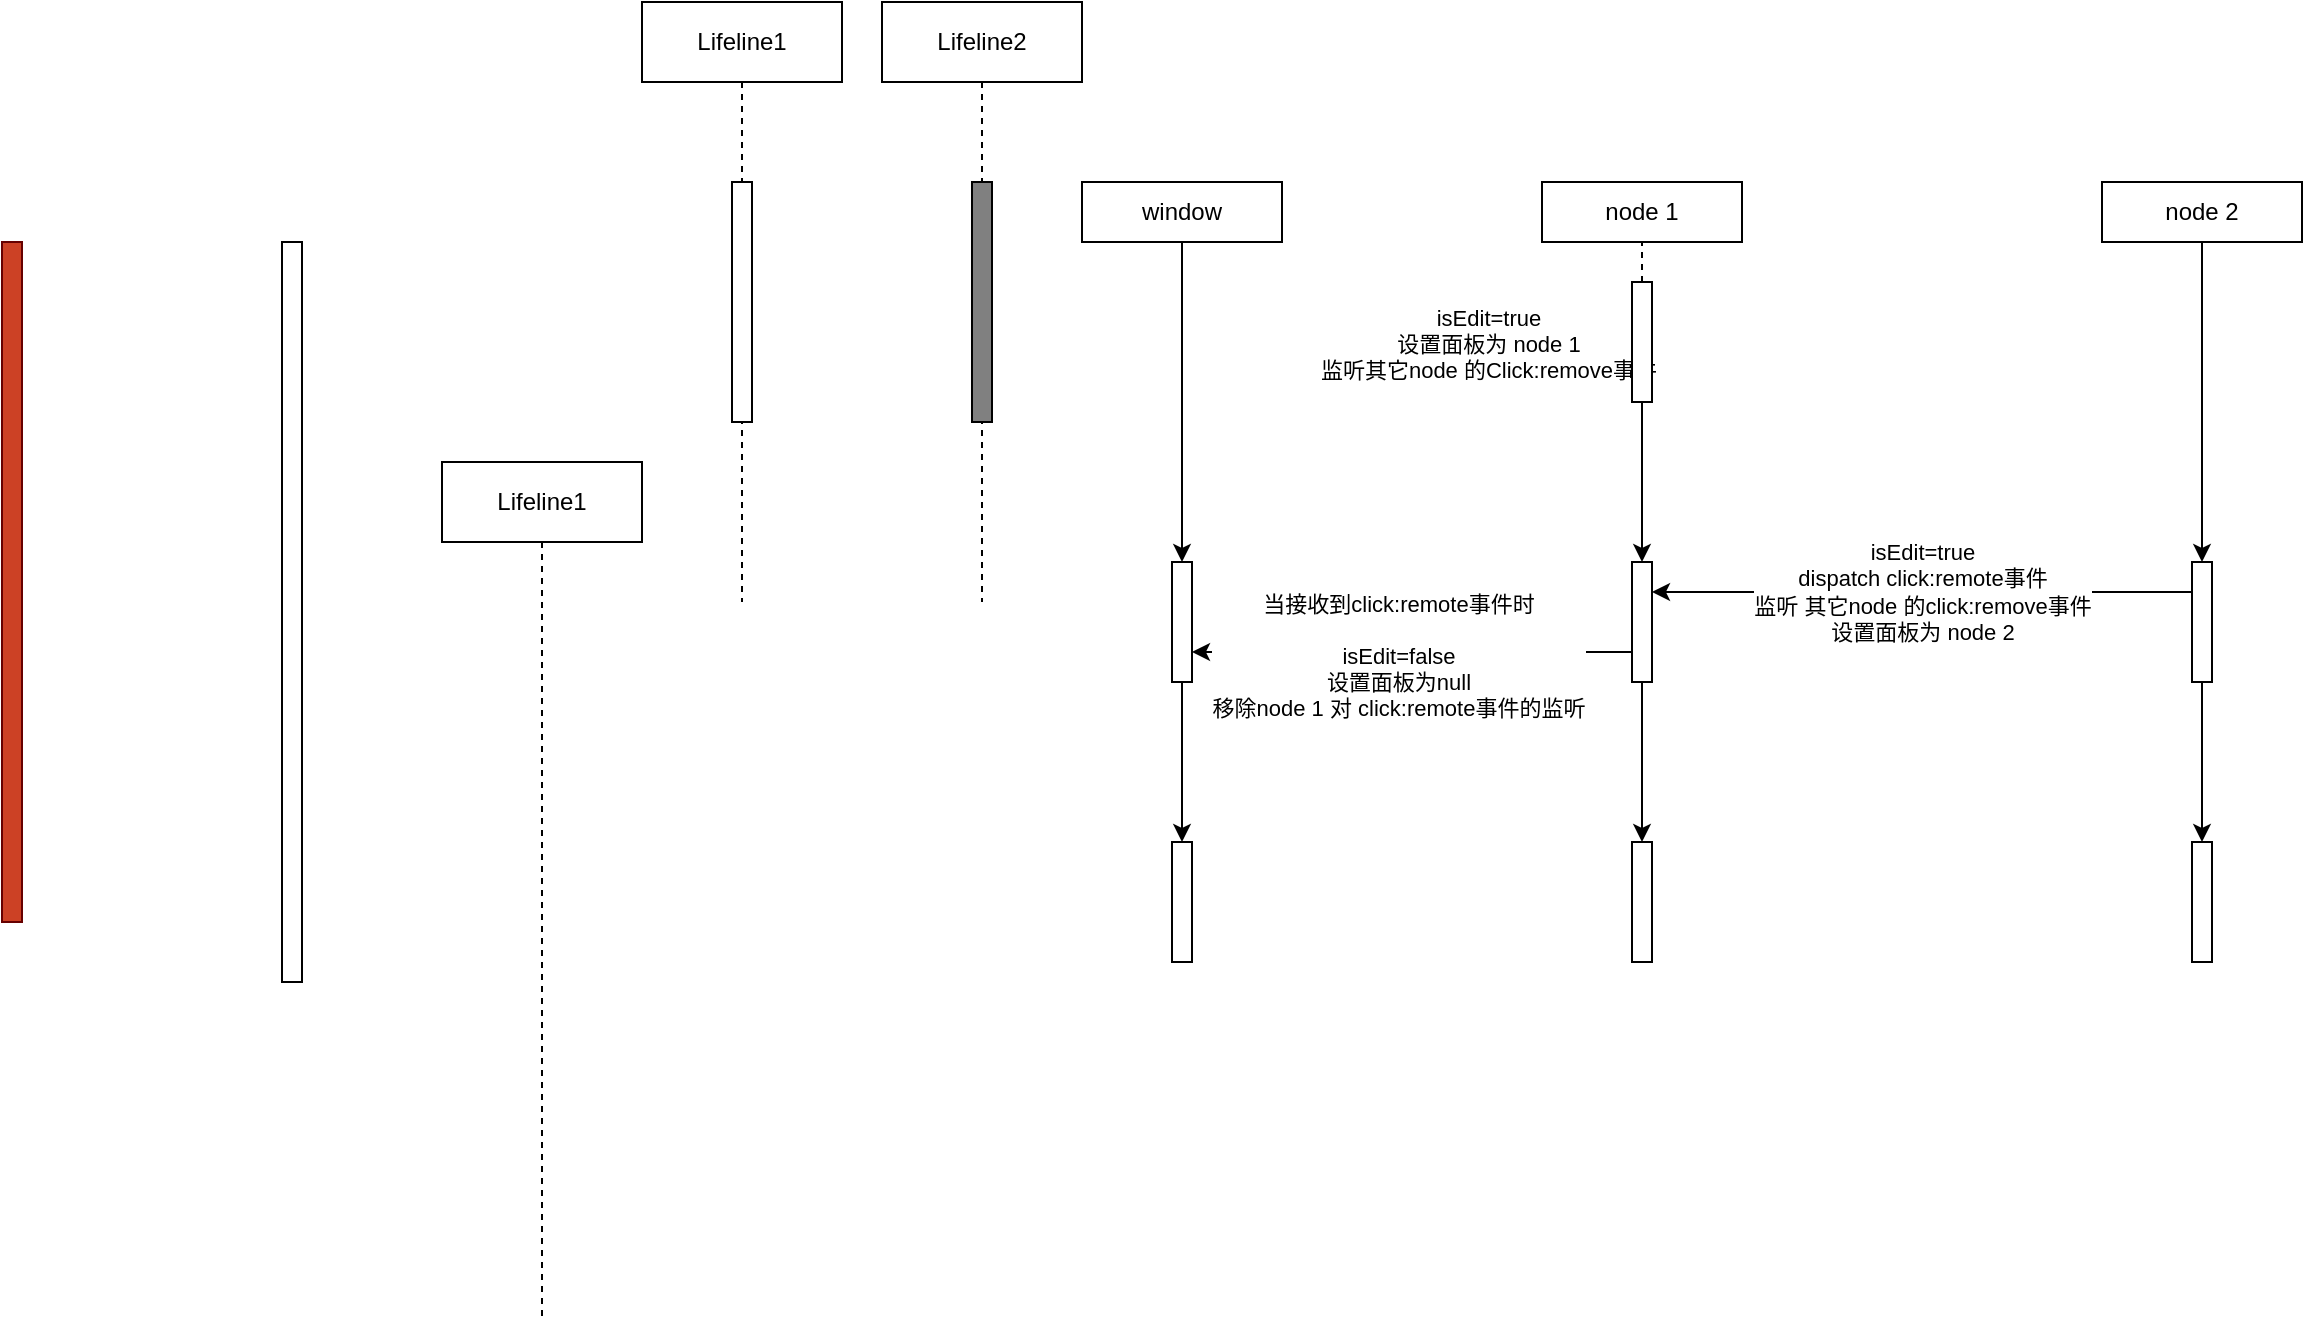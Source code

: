 <mxfile version="21.2.6" type="github">
  <diagram name="Page-1" id="9361dd3d-8414-5efd-6122-117bd74ce7a7">
    <mxGraphModel dx="1134" dy="737" grid="1" gridSize="10" guides="1" tooltips="1" connect="1" arrows="1" fold="1" page="0" pageScale="1.5" pageWidth="826" pageHeight="1169" background="none" math="0" shadow="0">
      <root>
        <mxCell id="0" />
        <mxCell id="1" parent="0" />
        <mxCell id="42" value="" style="fillColor=#CC4125;strokeColor=#660000" parent="1" vertex="1">
          <mxGeometry x="130" y="130" width="10" height="340" as="geometry" />
        </mxCell>
        <mxCell id="73aayPsijSgUop5nwme1-92" value="" style="html=1;points=[];perimeter=orthogonalPerimeter;outlineConnect=0;targetShapes=umlLifeline;portConstraint=eastwest;newEdgeStyle={&quot;edgeStyle&quot;:&quot;elbowEdgeStyle&quot;,&quot;elbow&quot;:&quot;vertical&quot;,&quot;curved&quot;:0,&quot;rounded&quot;:0};" vertex="1" parent="1">
          <mxGeometry x="270" y="130" width="10" height="370" as="geometry" />
        </mxCell>
        <mxCell id="73aayPsijSgUop5nwme1-93" value="Lifeline1" style="shape=umlLifeline;perimeter=lifelinePerimeter;whiteSpace=wrap;html=1;container=1;dropTarget=0;collapsible=0;recursiveResize=0;outlineConnect=0;portConstraint=eastwest;newEdgeStyle={&quot;edgeStyle&quot;:&quot;elbowEdgeStyle&quot;,&quot;elbow&quot;:&quot;vertical&quot;,&quot;curved&quot;:0,&quot;rounded&quot;:0};" vertex="1" parent="1">
          <mxGeometry x="350" y="240" width="100" height="430" as="geometry" />
        </mxCell>
        <mxCell id="73aayPsijSgUop5nwme1-103" value="Lifeline2" style="shape=umlLifeline;perimeter=lifelinePerimeter;whiteSpace=wrap;html=1;container=1;dropTarget=0;collapsible=0;recursiveResize=0;outlineConnect=0;portConstraint=eastwest;newEdgeStyle={&quot;edgeStyle&quot;:&quot;elbowEdgeStyle&quot;,&quot;elbow&quot;:&quot;vertical&quot;,&quot;curved&quot;:0,&quot;rounded&quot;:0};" vertex="1" parent="1">
          <mxGeometry x="570" y="10" width="100" height="300" as="geometry" />
        </mxCell>
        <mxCell id="73aayPsijSgUop5nwme1-104" value="" style="html=1;points=[];perimeter=orthogonalPerimeter;outlineConnect=0;targetShapes=umlLifeline;portConstraint=eastwest;newEdgeStyle={&quot;edgeStyle&quot;:&quot;elbowEdgeStyle&quot;,&quot;elbow&quot;:&quot;vertical&quot;,&quot;curved&quot;:0,&quot;rounded&quot;:0};fillColor=#808080;" vertex="1" parent="73aayPsijSgUop5nwme1-103">
          <mxGeometry x="45" y="90" width="10" height="120" as="geometry" />
        </mxCell>
        <mxCell id="73aayPsijSgUop5nwme1-105" value="Lifeline1" style="shape=umlLifeline;perimeter=lifelinePerimeter;whiteSpace=wrap;html=1;container=1;dropTarget=0;collapsible=0;recursiveResize=0;outlineConnect=0;portConstraint=eastwest;newEdgeStyle={&quot;edgeStyle&quot;:&quot;elbowEdgeStyle&quot;,&quot;elbow&quot;:&quot;vertical&quot;,&quot;curved&quot;:0,&quot;rounded&quot;:0};" vertex="1" parent="1">
          <mxGeometry x="450" y="10" width="100" height="300" as="geometry" />
        </mxCell>
        <mxCell id="73aayPsijSgUop5nwme1-106" value="" style="html=1;points=[];perimeter=orthogonalPerimeter;outlineConnect=0;targetShapes=umlLifeline;portConstraint=eastwest;newEdgeStyle={&quot;edgeStyle&quot;:&quot;elbowEdgeStyle&quot;,&quot;elbow&quot;:&quot;vertical&quot;,&quot;curved&quot;:0,&quot;rounded&quot;:0};" vertex="1" parent="73aayPsijSgUop5nwme1-105">
          <mxGeometry x="45" y="90" width="10" height="120" as="geometry" />
        </mxCell>
        <mxCell id="73aayPsijSgUop5nwme1-98" value="window" style="rounded=0;dashed=0;whiteSpace=wrap;html=1;" vertex="1" parent="1">
          <mxGeometry x="670" y="100" width="100" height="30" as="geometry" />
        </mxCell>
        <mxCell id="73aayPsijSgUop5nwme1-116" value="isEdit=true&lt;br&gt;设置面板为 node 1&lt;br&gt;监听其它node 的Click:remove事件" style="edgeStyle=orthogonalEdgeStyle;rounded=0;orthogonalLoop=1;jettySize=auto;html=1;entryX=0;entryY=0.5;entryDx=0;entryDy=0;" edge="1" parent="1" target="73aayPsijSgUop5nwme1-125">
          <mxGeometry relative="1" as="geometry">
            <mxPoint x="800" y="180" as="sourcePoint" />
            <mxPoint x="885" y="180" as="targetPoint" />
          </mxGeometry>
        </mxCell>
        <mxCell id="73aayPsijSgUop5nwme1-120" value="" style="edgeStyle=orthogonalEdgeStyle;rounded=0;orthogonalLoop=1;jettySize=auto;html=1;exitX=0.5;exitY=1;exitDx=0;exitDy=0;" edge="1" parent="1" source="73aayPsijSgUop5nwme1-98" target="73aayPsijSgUop5nwme1-119">
          <mxGeometry relative="1" as="geometry">
            <mxPoint x="720" y="210" as="sourcePoint" />
          </mxGeometry>
        </mxCell>
        <mxCell id="73aayPsijSgUop5nwme1-122" value="" style="edgeStyle=orthogonalEdgeStyle;rounded=0;orthogonalLoop=1;jettySize=auto;html=1;" edge="1" parent="1" source="73aayPsijSgUop5nwme1-119" target="73aayPsijSgUop5nwme1-121">
          <mxGeometry relative="1" as="geometry" />
        </mxCell>
        <mxCell id="73aayPsijSgUop5nwme1-119" value="" style="rounded=0;dashed=0;" vertex="1" parent="1">
          <mxGeometry x="715" y="290" width="10" height="60" as="geometry" />
        </mxCell>
        <mxCell id="73aayPsijSgUop5nwme1-121" value="" style="rounded=0;dashed=0;" vertex="1" parent="1">
          <mxGeometry x="715" y="430" width="10" height="60" as="geometry" />
        </mxCell>
        <mxCell id="73aayPsijSgUop5nwme1-123" value="node 1" style="rounded=0;dashed=0;whiteSpace=wrap;html=1;" vertex="1" parent="1">
          <mxGeometry x="900" y="100" width="100" height="30" as="geometry" />
        </mxCell>
        <mxCell id="73aayPsijSgUop5nwme1-124" value="" style="edgeStyle=orthogonalEdgeStyle;rounded=0;orthogonalLoop=1;jettySize=auto;html=1;" edge="1" parent="1" source="73aayPsijSgUop5nwme1-125" target="73aayPsijSgUop5nwme1-129">
          <mxGeometry relative="1" as="geometry" />
        </mxCell>
        <mxCell id="73aayPsijSgUop5nwme1-125" value="" style="rounded=0;dashed=0;" vertex="1" parent="1">
          <mxGeometry x="945" y="150" width="10" height="60" as="geometry" />
        </mxCell>
        <mxCell id="73aayPsijSgUop5nwme1-126" value="" style="html=1;verticalAlign=bottom;startArrow=none;endArrow=none;dashed=1;rounded=0;" edge="1" parent="1" source="73aayPsijSgUop5nwme1-125" target="73aayPsijSgUop5nwme1-123">
          <mxGeometry relative="1" as="geometry" />
        </mxCell>
        <mxCell id="73aayPsijSgUop5nwme1-127" value="" style="html=1;verticalAlign=bottom;startArrow=none;endArrow=none;dashed=1;rounded=0;" edge="1" parent="1" target="73aayPsijSgUop5nwme1-125">
          <mxGeometry relative="1" as="geometry">
            <mxPoint x="950" y="240" as="sourcePoint" />
          </mxGeometry>
        </mxCell>
        <mxCell id="73aayPsijSgUop5nwme1-128" value="" style="edgeStyle=orthogonalEdgeStyle;rounded=0;orthogonalLoop=1;jettySize=auto;html=1;" edge="1" parent="1" source="73aayPsijSgUop5nwme1-129" target="73aayPsijSgUop5nwme1-130">
          <mxGeometry relative="1" as="geometry" />
        </mxCell>
        <mxCell id="73aayPsijSgUop5nwme1-143" style="edgeStyle=orthogonalEdgeStyle;rounded=0;orthogonalLoop=1;jettySize=auto;html=1;exitX=0;exitY=0.75;exitDx=0;exitDy=0;entryX=1;entryY=0.75;entryDx=0;entryDy=0;" edge="1" parent="1" source="73aayPsijSgUop5nwme1-129" target="73aayPsijSgUop5nwme1-119">
          <mxGeometry relative="1" as="geometry" />
        </mxCell>
        <mxCell id="73aayPsijSgUop5nwme1-144" value="当接收到click:remote事件时&lt;br&gt;&lt;br&gt;isEdit=false&lt;br&gt;设置面板为null&lt;br&gt;移除node 1 对 click:remote事件的监听" style="edgeLabel;html=1;align=center;verticalAlign=middle;resizable=0;points=[];" vertex="1" connectable="0" parent="73aayPsijSgUop5nwme1-143">
          <mxGeometry x="0.062" y="2" relative="1" as="geometry">
            <mxPoint as="offset" />
          </mxGeometry>
        </mxCell>
        <mxCell id="73aayPsijSgUop5nwme1-129" value="" style="rounded=0;dashed=0;" vertex="1" parent="1">
          <mxGeometry x="945" y="290" width="10" height="60" as="geometry" />
        </mxCell>
        <mxCell id="73aayPsijSgUop5nwme1-130" value="" style="rounded=0;dashed=0;" vertex="1" parent="1">
          <mxGeometry x="945" y="430" width="10" height="60" as="geometry" />
        </mxCell>
        <mxCell id="73aayPsijSgUop5nwme1-132" value="node 2" style="rounded=0;dashed=0;whiteSpace=wrap;html=1;" vertex="1" parent="1">
          <mxGeometry x="1180" y="100" width="100" height="30" as="geometry" />
        </mxCell>
        <mxCell id="73aayPsijSgUop5nwme1-133" value="" style="edgeStyle=orthogonalEdgeStyle;rounded=0;orthogonalLoop=1;jettySize=auto;html=1;exitX=0.5;exitY=1;exitDx=0;exitDy=0;" edge="1" parent="1" source="73aayPsijSgUop5nwme1-132" target="73aayPsijSgUop5nwme1-138">
          <mxGeometry relative="1" as="geometry">
            <mxPoint x="1230" y="210" as="sourcePoint" />
          </mxGeometry>
        </mxCell>
        <mxCell id="73aayPsijSgUop5nwme1-137" value="" style="edgeStyle=orthogonalEdgeStyle;rounded=0;orthogonalLoop=1;jettySize=auto;html=1;" edge="1" parent="1" source="73aayPsijSgUop5nwme1-138" target="73aayPsijSgUop5nwme1-139">
          <mxGeometry relative="1" as="geometry" />
        </mxCell>
        <mxCell id="73aayPsijSgUop5nwme1-142" value="isEdit=true&lt;br&gt;dispatch click:remote事件&lt;br&gt;监听 其它node 的click:remove事件&lt;br&gt;设置面板为 node 2" style="edgeStyle=orthogonalEdgeStyle;rounded=0;orthogonalLoop=1;jettySize=auto;html=1;exitX=0;exitY=0.25;exitDx=0;exitDy=0;entryX=1;entryY=0.25;entryDx=0;entryDy=0;" edge="1" parent="1" source="73aayPsijSgUop5nwme1-138" target="73aayPsijSgUop5nwme1-129">
          <mxGeometry relative="1" as="geometry" />
        </mxCell>
        <mxCell id="73aayPsijSgUop5nwme1-138" value="" style="rounded=0;dashed=0;" vertex="1" parent="1">
          <mxGeometry x="1225" y="290" width="10" height="60" as="geometry" />
        </mxCell>
        <mxCell id="73aayPsijSgUop5nwme1-139" value="" style="rounded=0;dashed=0;" vertex="1" parent="1">
          <mxGeometry x="1225" y="430" width="10" height="60" as="geometry" />
        </mxCell>
      </root>
    </mxGraphModel>
  </diagram>
</mxfile>
